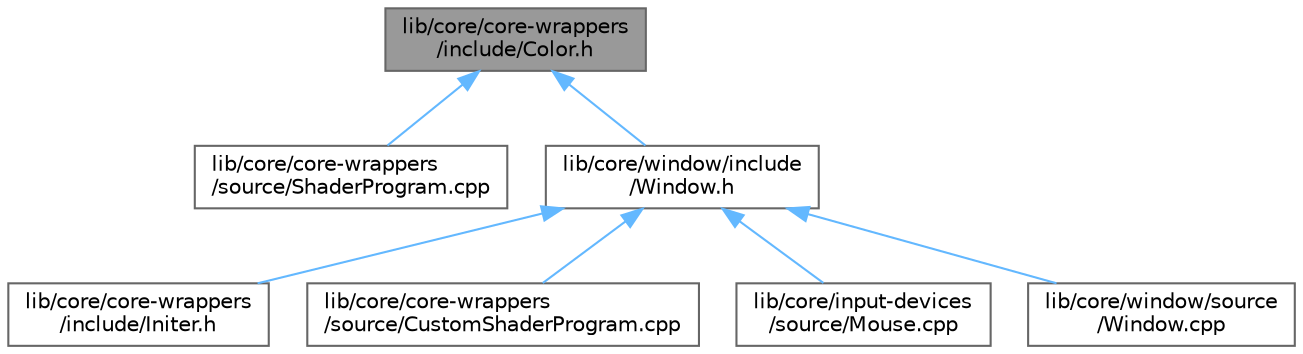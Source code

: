 digraph "lib/core/core-wrappers/include/Color.h"
{
 // LATEX_PDF_SIZE
  bgcolor="transparent";
  edge [fontname=Helvetica,fontsize=10,labelfontname=Helvetica,labelfontsize=10];
  node [fontname=Helvetica,fontsize=10,shape=box,height=0.2,width=0.4];
  Node1 [id="Node000001",label="lib/core/core-wrappers\l/include/Color.h",height=0.2,width=0.4,color="gray40", fillcolor="grey60", style="filled", fontcolor="black",tooltip=" "];
  Node1 -> Node2 [id="edge1_Node000001_Node000002",dir="back",color="steelblue1",style="solid",tooltip=" "];
  Node2 [id="Node000002",label="lib/core/core-wrappers\l/source/ShaderProgram.cpp",height=0.2,width=0.4,color="grey40", fillcolor="white", style="filled",URL="$_shader_program_8cpp.html",tooltip=" "];
  Node1 -> Node3 [id="edge2_Node000001_Node000003",dir="back",color="steelblue1",style="solid",tooltip=" "];
  Node3 [id="Node000003",label="lib/core/window/include\l/Window.h",height=0.2,width=0.4,color="grey40", fillcolor="white", style="filled",URL="$_window_8h.html",tooltip=" "];
  Node3 -> Node4 [id="edge3_Node000003_Node000004",dir="back",color="steelblue1",style="solid",tooltip=" "];
  Node4 [id="Node000004",label="lib/core/core-wrappers\l/include/Initer.h",height=0.2,width=0.4,color="grey40", fillcolor="white", style="filled",URL="$_initer_8h.html",tooltip=" "];
  Node3 -> Node5 [id="edge4_Node000003_Node000005",dir="back",color="steelblue1",style="solid",tooltip=" "];
  Node5 [id="Node000005",label="lib/core/core-wrappers\l/source/CustomShaderProgram.cpp",height=0.2,width=0.4,color="grey40", fillcolor="white", style="filled",URL="$_custom_shader_program_8cpp.html",tooltip=" "];
  Node3 -> Node6 [id="edge5_Node000003_Node000006",dir="back",color="steelblue1",style="solid",tooltip=" "];
  Node6 [id="Node000006",label="lib/core/input-devices\l/source/Mouse.cpp",height=0.2,width=0.4,color="grey40", fillcolor="white", style="filled",URL="$_mouse_8cpp.html",tooltip=" "];
  Node3 -> Node7 [id="edge6_Node000003_Node000007",dir="back",color="steelblue1",style="solid",tooltip=" "];
  Node7 [id="Node000007",label="lib/core/window/source\l/Window.cpp",height=0.2,width=0.4,color="grey40", fillcolor="white", style="filled",URL="$_window_8cpp.html",tooltip=" "];
}
